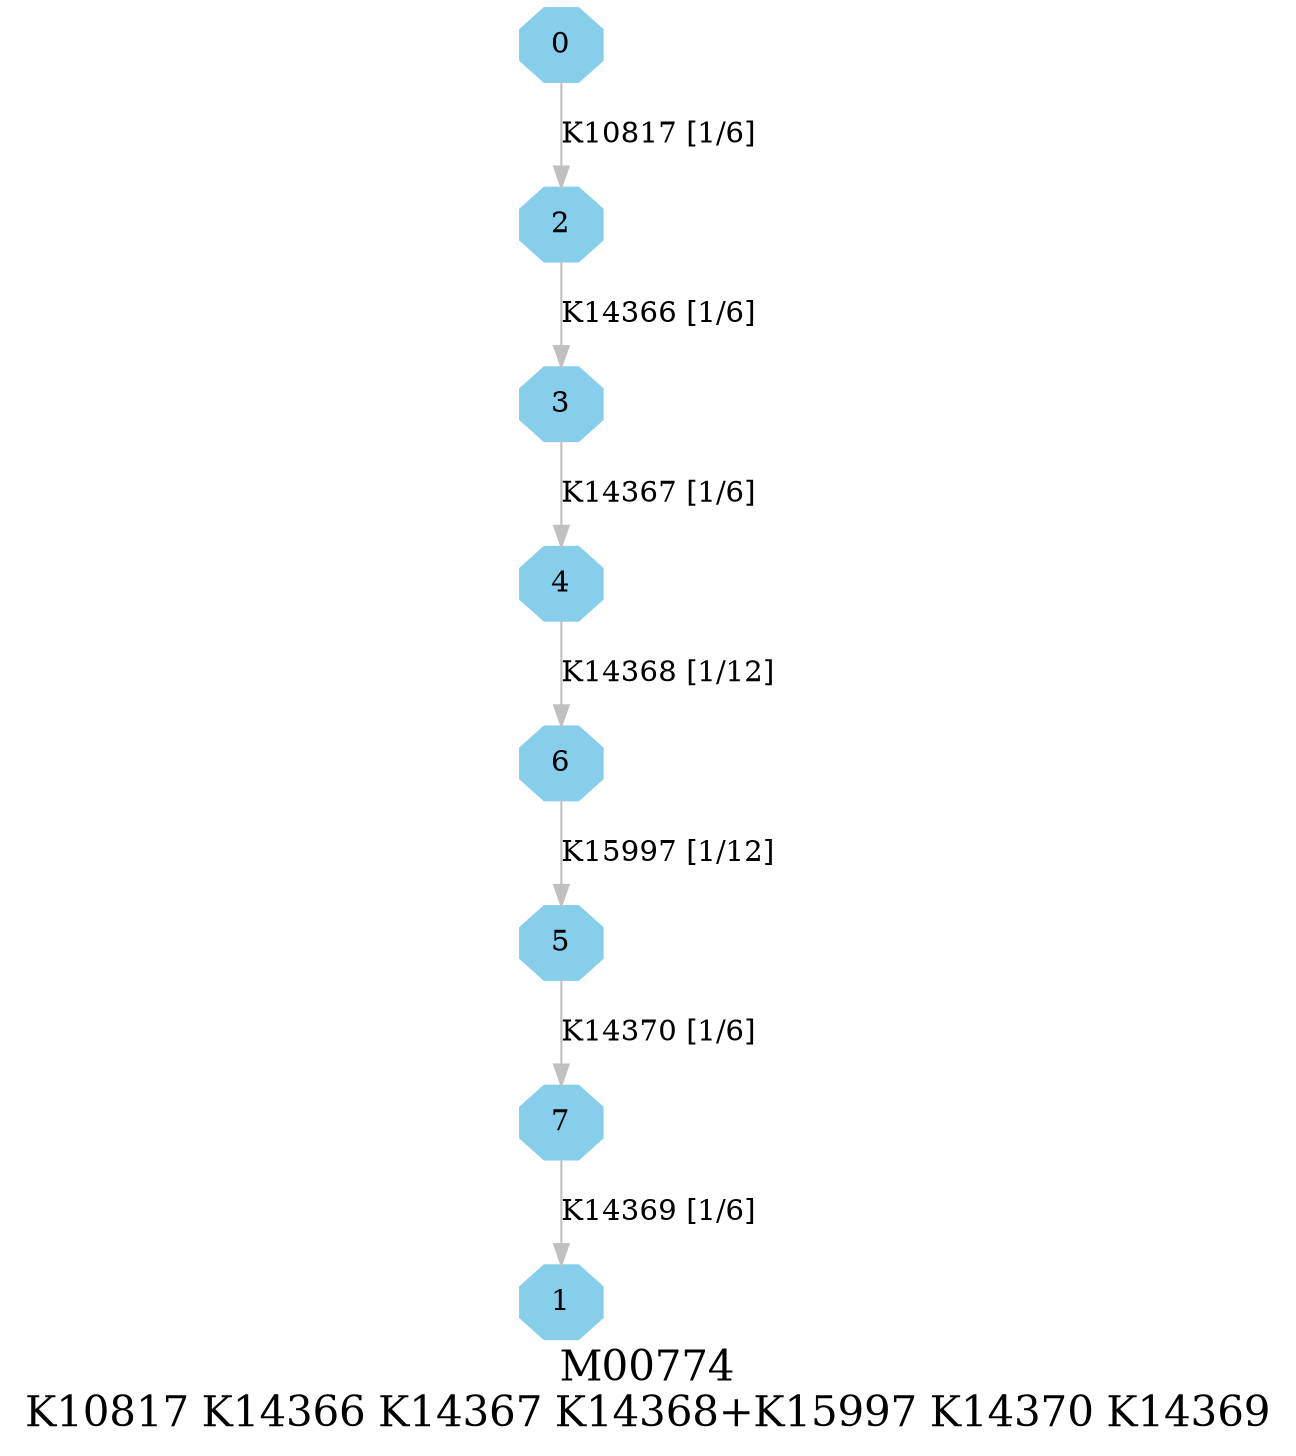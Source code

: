 digraph G {
graph [label="M00774
K10817 K14366 K14367 K14368+K15997 K14370 K14369",fontsize=20];
node [shape=box,style=filled];
edge [len=3,color=grey];
{node [width=.3,height=.3,shape=octagon,style=filled,color=skyblue] 0 1 2 3 4 5 6 7 }
0 -> 2 [label="K10817 [1/6]"];
2 -> 3 [label="K14366 [1/6]"];
3 -> 4 [label="K14367 [1/6]"];
4 -> 6 [label="K14368 [1/12]"];
5 -> 7 [label="K14370 [1/6]"];
6 -> 5 [label="K15997 [1/12]"];
7 -> 1 [label="K14369 [1/6]"];
}